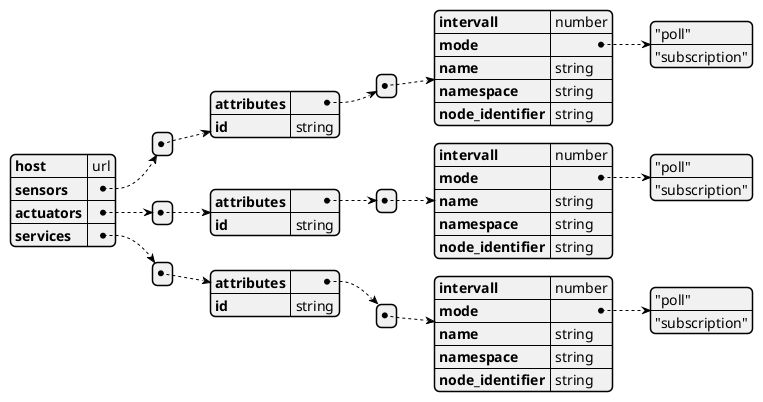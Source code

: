 @startjson "OPC UA Config"
{
  "host": "url",
  "sensors": [
    {
      "attributes": [
        {
          "intervall": "number",
          "mode": ["\"poll\"", "\"subscription\""],
          "name": "string",
          "namespace": "string",
          "node_identifier": "string"
        }
      ],
      "id": "string"
    }
  ],
  "actuators": [
    {
      "attributes": [
        {
          "intervall": "number",
          "mode": ["\"poll\"", "\"subscription\""],
          "name": "string",
          "namespace": "string",
          "node_identifier": "string"
        }
      ],
      "id": "string"
    }
  ],
  "services": [
    {
      "attributes": [
        {
          "intervall": "number",
          "mode": ["\"poll\"", "\"subscription\""],
          "name": "string",
          "namespace": "string",
          "node_identifier": "string"
        }
      ],
      "id": "string"
    }
  ]
}

@endjson
